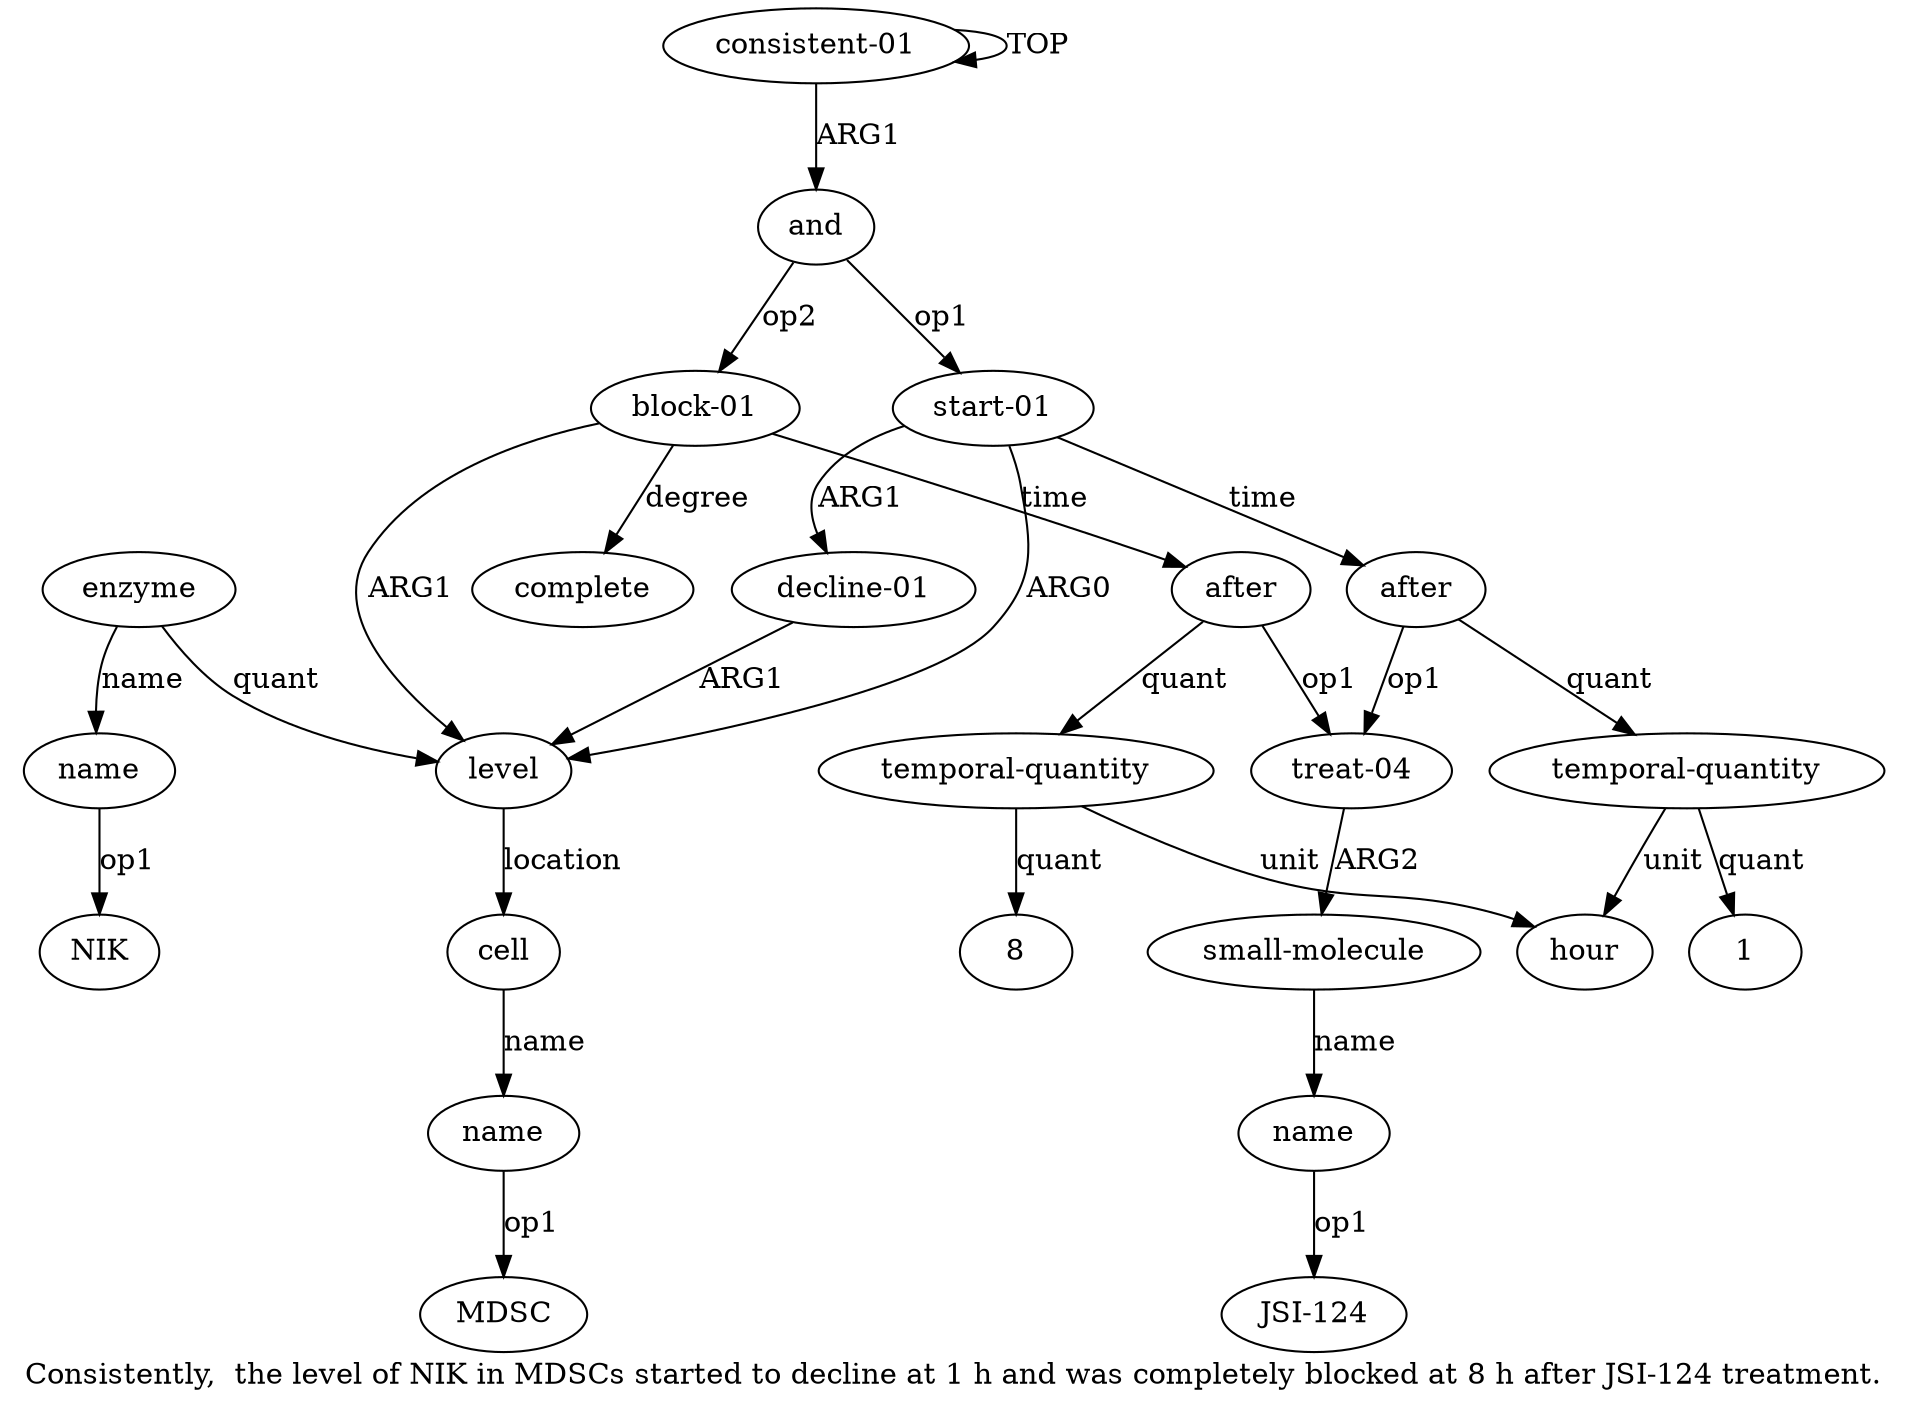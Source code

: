 digraph  {
	graph [label="Consistently,  the level of NIK in MDSCs started to decline at 1 h and was completely blocked at 8 h after JSI-124 treatment."];
	node [label="\N"];
	"a5 NIK"	 [color=black,
		gold_ind=-1,
		gold_label=NIK,
		label=NIK,
		test_ind=-1,
		test_label=NIK];
	a15	 [color=black,
		gold_ind=15,
		gold_label="block-01",
		label="block-01",
		test_ind=15,
		test_label="block-01"];
	a17	 [color=black,
		gold_ind=17,
		gold_label=after,
		label=after,
		test_ind=17,
		test_label=after];
	a15 -> a17 [key=0,
	color=black,
	gold_label=time,
	label=time,
	test_label=time];
a16 [color=black,
	gold_ind=16,
	gold_label=complete,
	label=complete,
	test_ind=16,
	test_label=complete];
a15 -> a16 [key=0,
color=black,
gold_label=degree,
label=degree,
test_label=degree];
a3 [color=black,
gold_ind=3,
gold_label=level,
label=level,
test_ind=3,
test_label=level];
a15 -> a3 [key=0,
color=black,
gold_label=ARG1,
label=ARG1,
test_label=ARG1];
a14 [color=black,
gold_ind=14,
gold_label=hour,
label=hour,
test_ind=14,
test_label=hour];
a10 [color=black,
gold_ind=10,
gold_label="treat-04",
label="treat-04",
test_ind=10,
test_label="treat-04"];
a17 -> a10 [key=0,
color=black,
gold_label=op1,
label=op1,
test_label=op1];
a18 [color=black,
gold_ind=18,
gold_label="temporal-quantity",
label="temporal-quantity",
test_ind=18,
test_label="temporal-quantity"];
a17 -> a18 [key=0,
color=black,
gold_label=quant,
label=quant,
test_label=quant];
a11 [color=black,
gold_ind=11,
gold_label="small-molecule",
label="small-molecule",
test_ind=11,
test_label="small-molecule"];
a12 [color=black,
gold_ind=12,
gold_label=name,
label=name,
test_ind=12,
test_label=name];
a11 -> a12 [key=0,
color=black,
gold_label=name,
label=name,
test_label=name];
a10 -> a11 [key=0,
color=black,
gold_label=ARG2,
label=ARG2,
test_label=ARG2];
a13 [color=black,
gold_ind=13,
gold_label="temporal-quantity",
label="temporal-quantity",
test_ind=13,
test_label="temporal-quantity"];
a13 -> a14 [key=0,
color=black,
gold_label=unit,
label=unit,
test_label=unit];
"a13 1" [color=black,
gold_ind=-1,
gold_label=1,
label=1,
test_ind=-1,
test_label=1];
a13 -> "a13 1" [key=0,
color=black,
gold_label=quant,
label=quant,
test_label=quant];
"a12 JSI-124" [color=black,
gold_ind=-1,
gold_label="JSI-124",
label="JSI-124",
test_ind=-1,
test_label="JSI-124"];
a12 -> "a12 JSI-124" [key=0,
color=black,
gold_label=op1,
label=op1,
test_label=op1];
a18 -> a14 [key=0,
color=black,
gold_label=unit,
label=unit,
test_label=unit];
"a18 8" [color=black,
gold_ind=-1,
gold_label=8,
label=8,
test_ind=-1,
test_label=8];
a18 -> "a18 8" [key=0,
color=black,
gold_label=quant,
label=quant,
test_label=quant];
a1 [color=black,
gold_ind=1,
gold_label=and,
label=and,
test_ind=1,
test_label=and];
a1 -> a15 [key=0,
color=black,
gold_label=op2,
label=op2,
test_label=op2];
a2 [color=black,
gold_ind=2,
gold_label="start-01",
label="start-01",
test_ind=2,
test_label="start-01"];
a1 -> a2 [key=0,
color=black,
gold_label=op1,
label=op1,
test_label=op1];
a0 [color=black,
gold_ind=0,
gold_label="consistent-01",
label="consistent-01",
test_ind=0,
test_label="consistent-01"];
a0 -> a1 [key=0,
color=black,
gold_label=ARG1,
label=ARG1,
test_label=ARG1];
a0 -> a0 [key=0,
color=black,
gold_label=TOP,
label=TOP,
test_label=TOP];
a6 [color=black,
gold_ind=6,
gold_label=cell,
label=cell,
test_ind=6,
test_label=cell];
a3 -> a6 [key=0,
color=black,
gold_label=location,
label=location,
test_label=location];
a2 -> a3 [key=0,
color=black,
gold_label=ARG0,
label=ARG0,
test_label=ARG0];
a9 [color=black,
gold_ind=9,
gold_label=after,
label=after,
test_ind=9,
test_label=after];
a2 -> a9 [key=0,
color=black,
gold_label=time,
label=time,
test_label=time];
a8 [color=black,
gold_ind=8,
gold_label="decline-01",
label="decline-01",
test_ind=8,
test_label="decline-01"];
a2 -> a8 [key=0,
color=black,
gold_label=ARG1,
label=ARG1,
test_label=ARG1];
a5 [color=black,
gold_ind=5,
gold_label=name,
label=name,
test_ind=5,
test_label=name];
a5 -> "a5 NIK" [key=0,
color=black,
gold_label=op1,
label=op1,
test_label=op1];
a4 [color=black,
gold_ind=4,
gold_label=enzyme,
label=enzyme,
test_ind=4,
test_label=enzyme];
a4 -> a3 [key=0,
color=black,
gold_label=quant,
label=quant,
test_label=quant];
a4 -> a5 [key=0,
color=black,
gold_label=name,
label=name,
test_label=name];
a7 [color=black,
gold_ind=7,
gold_label=name,
label=name,
test_ind=7,
test_label=name];
"a7 MDSC" [color=black,
gold_ind=-1,
gold_label=MDSC,
label=MDSC,
test_ind=-1,
test_label=MDSC];
a7 -> "a7 MDSC" [key=0,
color=black,
gold_label=op1,
label=op1,
test_label=op1];
a6 -> a7 [key=0,
color=black,
gold_label=name,
label=name,
test_label=name];
a9 -> a10 [key=0,
color=black,
gold_label=op1,
label=op1,
test_label=op1];
a9 -> a13 [key=0,
color=black,
gold_label=quant,
label=quant,
test_label=quant];
a8 -> a3 [key=0,
color=black,
gold_label=ARG1,
label=ARG1,
test_label=ARG1];
}
